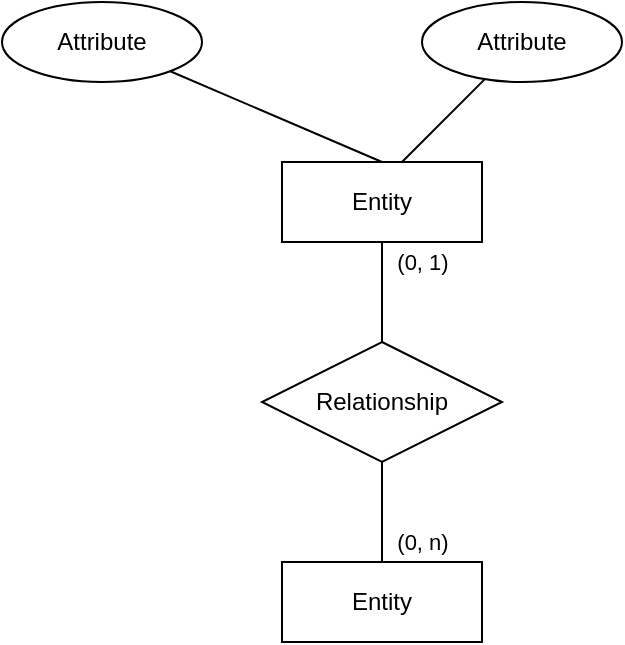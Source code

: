 <mxfile version="15.5.2" type="github">
  <diagram id="R2lEEEUBdFMjLlhIrx00" name="Page-1">
    <mxGraphModel dx="946" dy="646" grid="1" gridSize="10" guides="1" tooltips="1" connect="1" arrows="1" fold="1" page="1" pageScale="1" pageWidth="850" pageHeight="1100" math="0" shadow="0" extFonts="Permanent Marker^https://fonts.googleapis.com/css?family=Permanent+Marker">
      <root>
        <mxCell id="0" />
        <mxCell id="1" parent="0" />
        <mxCell id="fdFOWv0Jq8TKTkKtndvZ-10" value="(0, 1)" style="edgeStyle=orthogonalEdgeStyle;rounded=0;orthogonalLoop=1;jettySize=auto;html=1;exitX=0.5;exitY=1;exitDx=0;exitDy=0;entryX=0.5;entryY=0;entryDx=0;entryDy=0;endArrow=none;endFill=0;strokeColor=default;" edge="1" parent="1" source="fdFOWv0Jq8TKTkKtndvZ-1" target="fdFOWv0Jq8TKTkKtndvZ-9">
          <mxGeometry x="-0.6" y="20" relative="1" as="geometry">
            <mxPoint as="offset" />
          </mxGeometry>
        </mxCell>
        <mxCell id="fdFOWv0Jq8TKTkKtndvZ-1" value="Entity" style="whiteSpace=wrap;html=1;align=center;" vertex="1" parent="1">
          <mxGeometry x="170" y="120" width="100" height="40" as="geometry" />
        </mxCell>
        <mxCell id="fdFOWv0Jq8TKTkKtndvZ-2" value="Entity" style="whiteSpace=wrap;html=1;align=center;" vertex="1" parent="1">
          <mxGeometry x="170" y="320" width="100" height="40" as="geometry" />
        </mxCell>
        <mxCell id="fdFOWv0Jq8TKTkKtndvZ-4" style="rounded=0;orthogonalLoop=1;jettySize=auto;html=1;entryX=0.5;entryY=0;entryDx=0;entryDy=0;strokeColor=default;endArrow=none;endFill=0;" edge="1" parent="1" source="fdFOWv0Jq8TKTkKtndvZ-3" target="fdFOWv0Jq8TKTkKtndvZ-1">
          <mxGeometry relative="1" as="geometry" />
        </mxCell>
        <mxCell id="fdFOWv0Jq8TKTkKtndvZ-3" value="Attribute" style="ellipse;whiteSpace=wrap;html=1;align=center;" vertex="1" parent="1">
          <mxGeometry x="30" y="40" width="100" height="40" as="geometry" />
        </mxCell>
        <mxCell id="fdFOWv0Jq8TKTkKtndvZ-8" style="edgeStyle=none;rounded=0;orthogonalLoop=1;jettySize=auto;html=1;entryX=0.6;entryY=0;entryDx=0;entryDy=0;entryPerimeter=0;endArrow=none;endFill=0;strokeColor=default;" edge="1" parent="1" source="fdFOWv0Jq8TKTkKtndvZ-7" target="fdFOWv0Jq8TKTkKtndvZ-1">
          <mxGeometry relative="1" as="geometry" />
        </mxCell>
        <mxCell id="fdFOWv0Jq8TKTkKtndvZ-7" value="Attribute" style="ellipse;whiteSpace=wrap;html=1;align=center;" vertex="1" parent="1">
          <mxGeometry x="240" y="40" width="100" height="40" as="geometry" />
        </mxCell>
        <mxCell id="fdFOWv0Jq8TKTkKtndvZ-11" value="(0, n)" style="edgeStyle=orthogonalEdgeStyle;rounded=0;orthogonalLoop=1;jettySize=auto;html=1;exitX=0.5;exitY=1;exitDx=0;exitDy=0;entryX=0.5;entryY=0;entryDx=0;entryDy=0;endArrow=none;endFill=0;strokeColor=default;" edge="1" parent="1" source="fdFOWv0Jq8TKTkKtndvZ-9" target="fdFOWv0Jq8TKTkKtndvZ-2">
          <mxGeometry x="0.6" y="20" relative="1" as="geometry">
            <mxPoint as="offset" />
          </mxGeometry>
        </mxCell>
        <mxCell id="fdFOWv0Jq8TKTkKtndvZ-9" value="Relationship" style="shape=rhombus;perimeter=rhombusPerimeter;whiteSpace=wrap;html=1;align=center;" vertex="1" parent="1">
          <mxGeometry x="160" y="210" width="120" height="60" as="geometry" />
        </mxCell>
      </root>
    </mxGraphModel>
  </diagram>
</mxfile>

